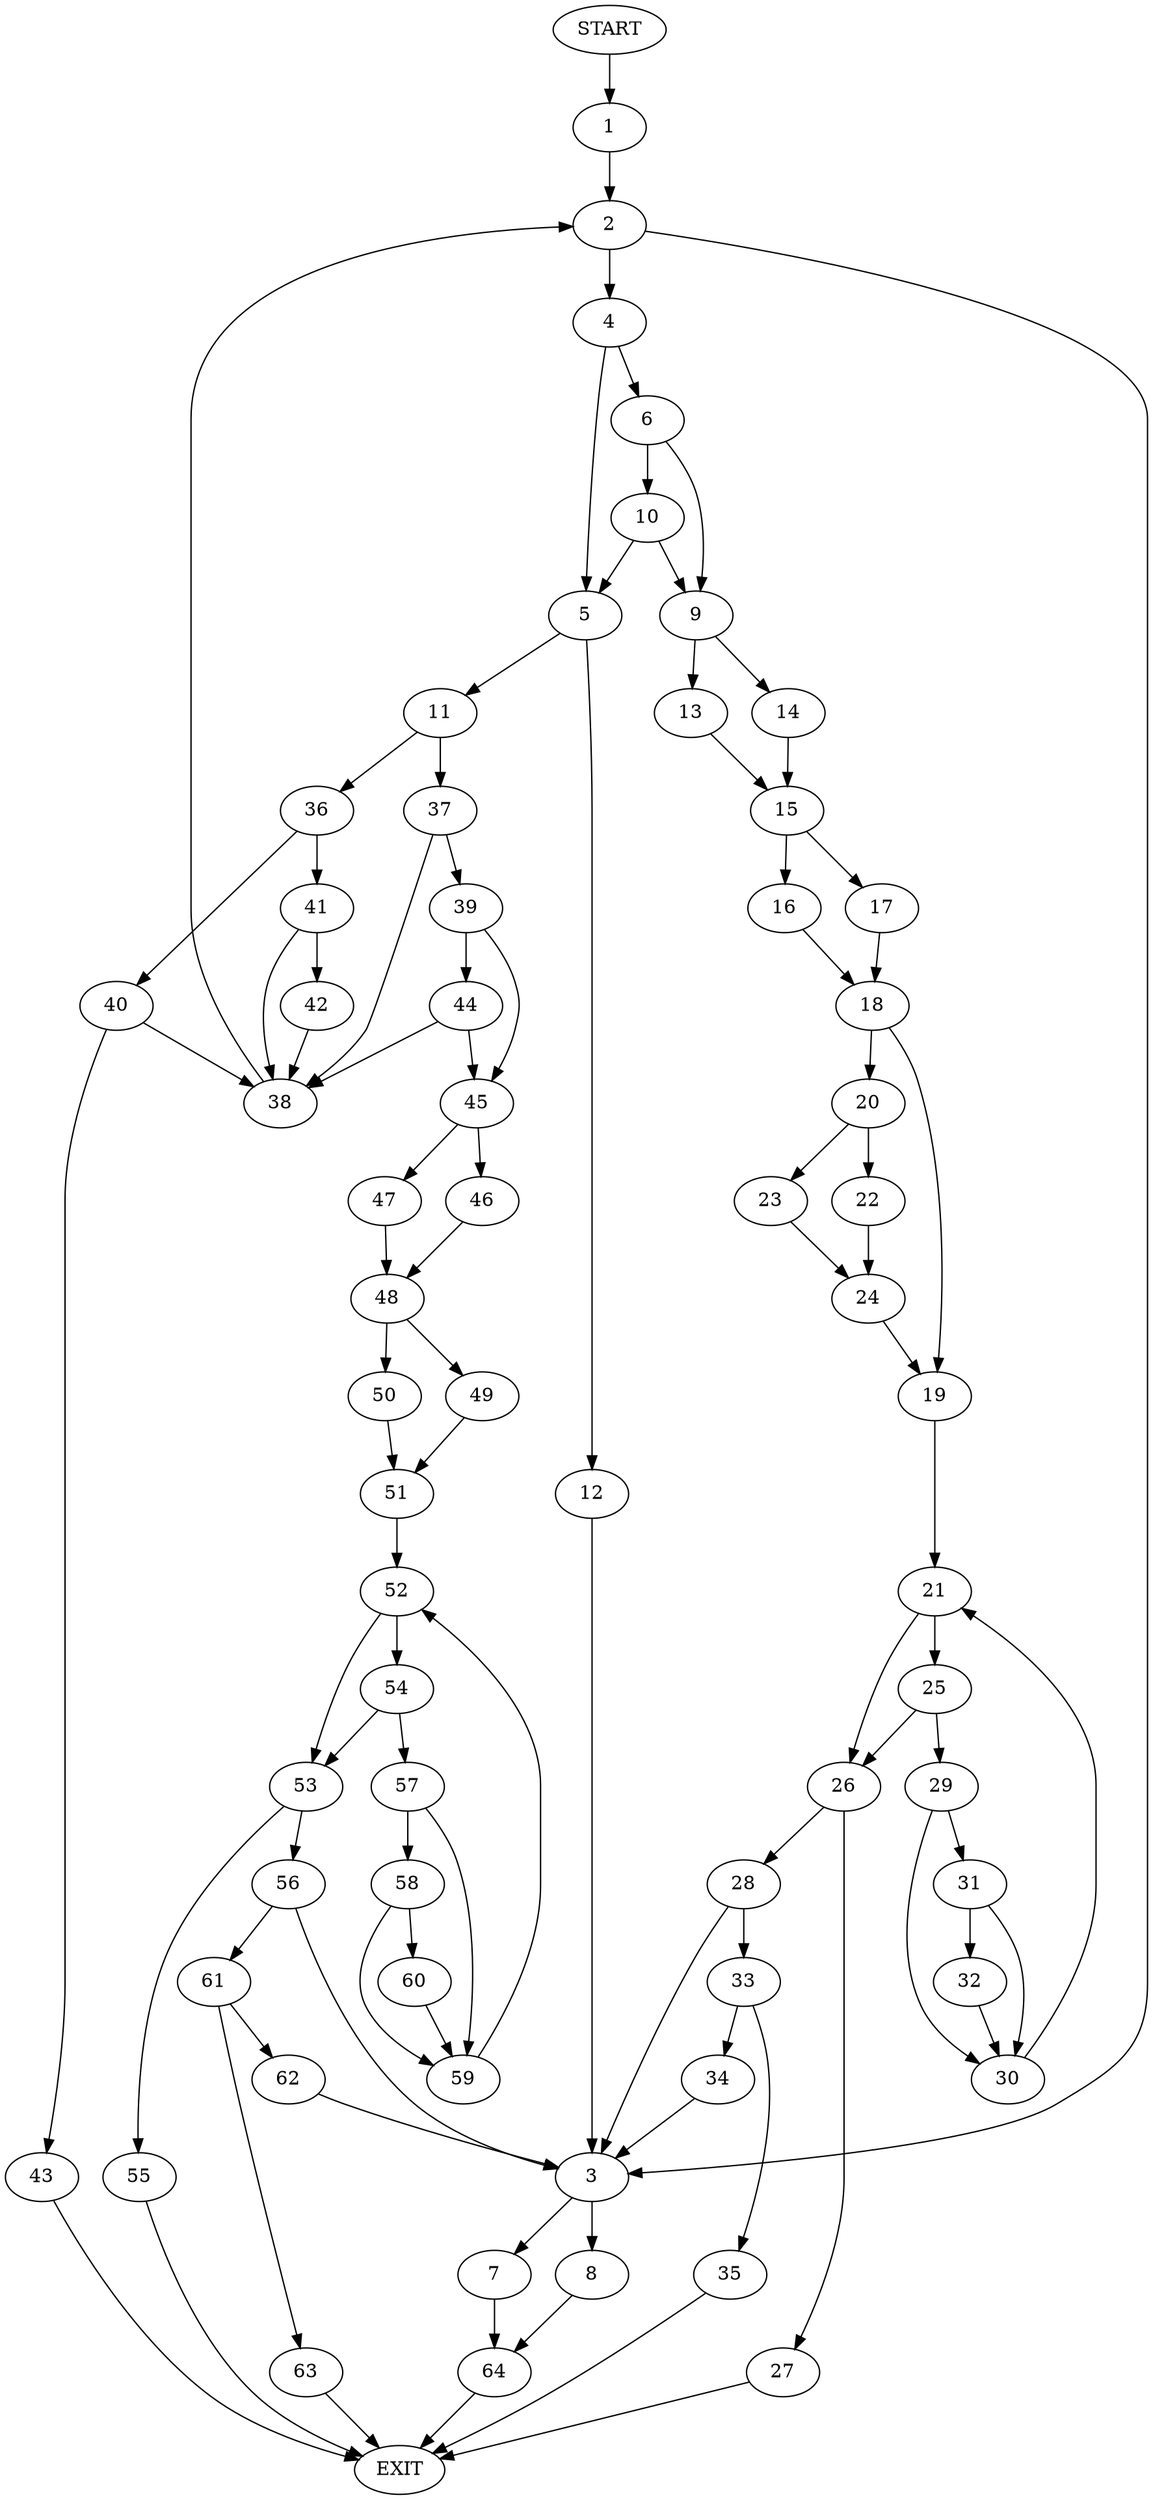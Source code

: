 digraph {
0 [label="START"]
65 [label="EXIT"]
0 -> 1
1 -> 2
2 -> 3
2 -> 4
4 -> 5
4 -> 6
3 -> 7
3 -> 8
6 -> 9
6 -> 10
5 -> 11
5 -> 12
10 -> 5
10 -> 9
9 -> 13
9 -> 14
13 -> 15
14 -> 15
15 -> 16
15 -> 17
17 -> 18
16 -> 18
18 -> 19
18 -> 20
19 -> 21
20 -> 22
20 -> 23
23 -> 24
22 -> 24
24 -> 19
21 -> 25
21 -> 26
26 -> 27
26 -> 28
25 -> 29
25 -> 26
29 -> 30
29 -> 31
30 -> 21
31 -> 32
31 -> 30
32 -> 30
28 -> 33
28 -> 3
27 -> 65
33 -> 34
33 -> 35
35 -> 65
34 -> 3
11 -> 36
11 -> 37
12 -> 3
37 -> 38
37 -> 39
36 -> 40
36 -> 41
41 -> 38
41 -> 42
40 -> 38
40 -> 43
42 -> 38
38 -> 2
43 -> 65
39 -> 44
39 -> 45
45 -> 46
45 -> 47
44 -> 38
44 -> 45
46 -> 48
47 -> 48
48 -> 49
48 -> 50
49 -> 51
50 -> 51
51 -> 52
52 -> 53
52 -> 54
53 -> 55
53 -> 56
54 -> 53
54 -> 57
57 -> 58
57 -> 59
59 -> 52
58 -> 60
58 -> 59
60 -> 59
55 -> 65
56 -> 3
56 -> 61
61 -> 62
61 -> 63
62 -> 3
63 -> 65
7 -> 64
8 -> 64
64 -> 65
}
